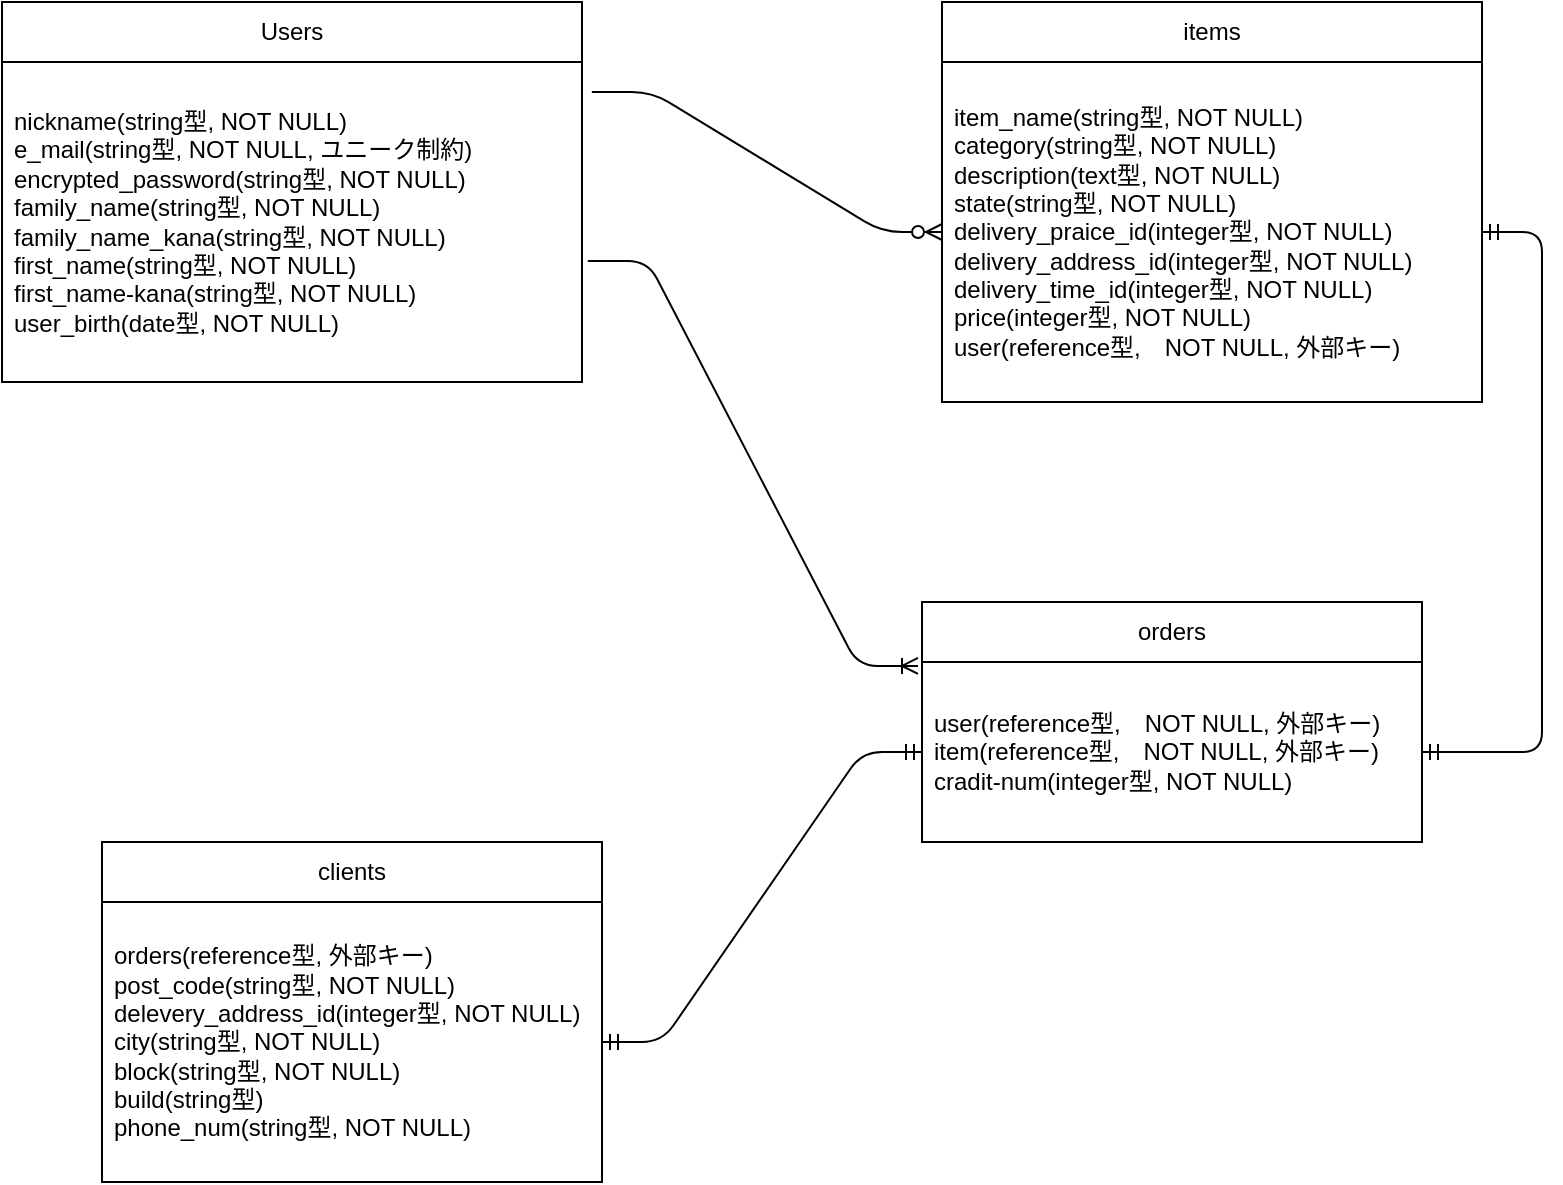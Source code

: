 <mxfile>
    <diagram id="cdESUf86nT4xzgyD5taV" name="ページ1">
        <mxGraphModel dx="1142" dy="716" grid="1" gridSize="10" guides="1" tooltips="1" connect="1" arrows="1" fold="1" page="1" pageScale="1" pageWidth="827" pageHeight="1169" math="0" shadow="0">
            <root>
                <mxCell id="0"/>
                <mxCell id="1" parent="0"/>
                <mxCell id="3" value="Users" style="swimlane;fontStyle=0;childLayout=stackLayout;horizontal=1;startSize=30;horizontalStack=0;resizeParent=1;resizeParentMax=0;resizeLast=0;collapsible=1;marginBottom=0;whiteSpace=wrap;html=1;" vertex="1" parent="1">
                    <mxGeometry x="10" y="70" width="290" height="190" as="geometry"/>
                </mxCell>
                <mxCell id="4" value="nickname(string型, NOT NULL)&lt;br&gt;e_mail(string型, NOT NULL, ユニーク制約)&amp;nbsp;&lt;br&gt;encrypted_password(string型, NOT NULL)&lt;br&gt;family_name(string型, NOT NULL)&lt;br&gt;family_name_kana(string型, NOT NULL)&lt;br&gt;first_name(string型, NOT NULL)&lt;br&gt;first_name-kana(string型, NOT NULL)&lt;br&gt;user_birth(date型, NOT NULL)" style="text;strokeColor=none;fillColor=none;align=left;verticalAlign=middle;spacingLeft=4;spacingRight=4;overflow=hidden;points=[[0,0.5],[1,0.5]];portConstraint=eastwest;rotatable=0;whiteSpace=wrap;html=1;" vertex="1" parent="3">
                    <mxGeometry y="30" width="290" height="160" as="geometry"/>
                </mxCell>
                <mxCell id="7" value="orders" style="swimlane;fontStyle=0;childLayout=stackLayout;horizontal=1;startSize=30;horizontalStack=0;resizeParent=1;resizeParentMax=0;resizeLast=0;collapsible=1;marginBottom=0;whiteSpace=wrap;html=1;" vertex="1" parent="1">
                    <mxGeometry x="470" y="370" width="250" height="120" as="geometry"/>
                </mxCell>
                <mxCell id="8" value="user(reference型,　NOT NULL, 外部キー)&lt;br&gt;item(reference型,　NOT NULL, 外部キー)&lt;br&gt;cradit-num(integer型, NOT NULL)" style="text;strokeColor=none;fillColor=none;align=left;verticalAlign=middle;spacingLeft=4;spacingRight=4;overflow=hidden;points=[[0,0.5],[1,0.5]];portConstraint=eastwest;rotatable=0;whiteSpace=wrap;html=1;" vertex="1" parent="7">
                    <mxGeometry y="30" width="250" height="90" as="geometry"/>
                </mxCell>
                <mxCell id="11" value="clients" style="swimlane;fontStyle=0;childLayout=stackLayout;horizontal=1;startSize=30;horizontalStack=0;resizeParent=1;resizeParentMax=0;resizeLast=0;collapsible=1;marginBottom=0;whiteSpace=wrap;html=1;" vertex="1" parent="1">
                    <mxGeometry x="60" y="490" width="250" height="170" as="geometry"/>
                </mxCell>
                <mxCell id="14" value="orders(reference型, 外部キー)&lt;br&gt;post_code(string型, NOT NULL)&lt;br&gt;delevery_address_id(integer型, NOT NULL)&lt;br&gt;city(string型, NOT NULL)&lt;br&gt;block(string型, NOT NULL)&lt;br&gt;build(string型)&lt;br&gt;phone_num(string型, NOT NULL)" style="text;strokeColor=none;fillColor=none;align=left;verticalAlign=middle;spacingLeft=4;spacingRight=4;overflow=hidden;points=[[0,0.5],[1,0.5]];portConstraint=eastwest;rotatable=0;whiteSpace=wrap;html=1;" vertex="1" parent="11">
                    <mxGeometry y="30" width="250" height="140" as="geometry"/>
                </mxCell>
                <mxCell id="15" value="items" style="swimlane;fontStyle=0;childLayout=stackLayout;horizontal=1;startSize=30;horizontalStack=0;resizeParent=1;resizeParentMax=0;resizeLast=0;collapsible=1;marginBottom=0;whiteSpace=wrap;html=1;" vertex="1" parent="1">
                    <mxGeometry x="480" y="70" width="270" height="200" as="geometry"/>
                </mxCell>
                <mxCell id="16" value="item_name(string型, NOT NULL)&lt;br&gt;category(string型, NOT NULL)&lt;br&gt;description(text型, NOT NULL)&lt;br&gt;state(string型, NOT NULL)&lt;br&gt;delivery_praice_id(integer型, NOT NULL)&lt;br&gt;delivery_address_id(integer型, NOT NULL)&lt;br&gt;delivery_time_id(integer型, NOT NULL)&lt;br&gt;price(integer型, NOT NULL)&lt;br&gt;user(reference型,　NOT NULL, 外部キー)" style="text;strokeColor=none;fillColor=none;align=left;verticalAlign=middle;spacingLeft=4;spacingRight=4;overflow=hidden;points=[[0,0.5],[1,0.5]];portConstraint=eastwest;rotatable=0;whiteSpace=wrap;html=1;" vertex="1" parent="15">
                    <mxGeometry y="30" width="270" height="170" as="geometry"/>
                </mxCell>
                <mxCell id="26" value="" style="edgeStyle=entityRelationEdgeStyle;fontSize=12;html=1;endArrow=ERzeroToMany;endFill=1;exitX=1.017;exitY=0.094;exitDx=0;exitDy=0;entryX=0;entryY=0.5;entryDx=0;entryDy=0;exitPerimeter=0;" edge="1" parent="1" source="4" target="16">
                    <mxGeometry width="100" height="100" relative="1" as="geometry">
                        <mxPoint x="270" y="150" as="sourcePoint"/>
                        <mxPoint x="370" y="50" as="targetPoint"/>
                    </mxGeometry>
                </mxCell>
                <mxCell id="27" value="" style="edgeStyle=entityRelationEdgeStyle;fontSize=12;html=1;endArrow=ERmandOne;startArrow=ERmandOne;exitX=1;exitY=0.5;exitDx=0;exitDy=0;" edge="1" parent="1" source="8" target="16">
                    <mxGeometry width="100" height="100" relative="1" as="geometry">
                        <mxPoint x="414" y="340" as="sourcePoint"/>
                        <mxPoint x="514" y="240" as="targetPoint"/>
                    </mxGeometry>
                </mxCell>
                <mxCell id="28" value="" style="edgeStyle=entityRelationEdgeStyle;fontSize=12;html=1;endArrow=ERoneToMany;entryX=-0.008;entryY=0.022;entryDx=0;entryDy=0;entryPerimeter=0;exitX=1.01;exitY=0.622;exitDx=0;exitDy=0;exitPerimeter=0;" edge="1" parent="1" source="4" target="8">
                    <mxGeometry width="100" height="100" relative="1" as="geometry">
                        <mxPoint x="287" y="200" as="sourcePoint"/>
                        <mxPoint x="340" y="230" as="targetPoint"/>
                    </mxGeometry>
                </mxCell>
                <mxCell id="31" value="" style="edgeStyle=entityRelationEdgeStyle;fontSize=12;html=1;endArrow=ERmandOne;startArrow=ERmandOne;entryX=0;entryY=0.5;entryDx=0;entryDy=0;" edge="1" parent="1" source="14" target="8">
                    <mxGeometry width="100" height="100" relative="1" as="geometry">
                        <mxPoint x="320" y="440" as="sourcePoint"/>
                        <mxPoint x="390" y="440" as="targetPoint"/>
                    </mxGeometry>
                </mxCell>
            </root>
        </mxGraphModel>
    </diagram>
</mxfile>